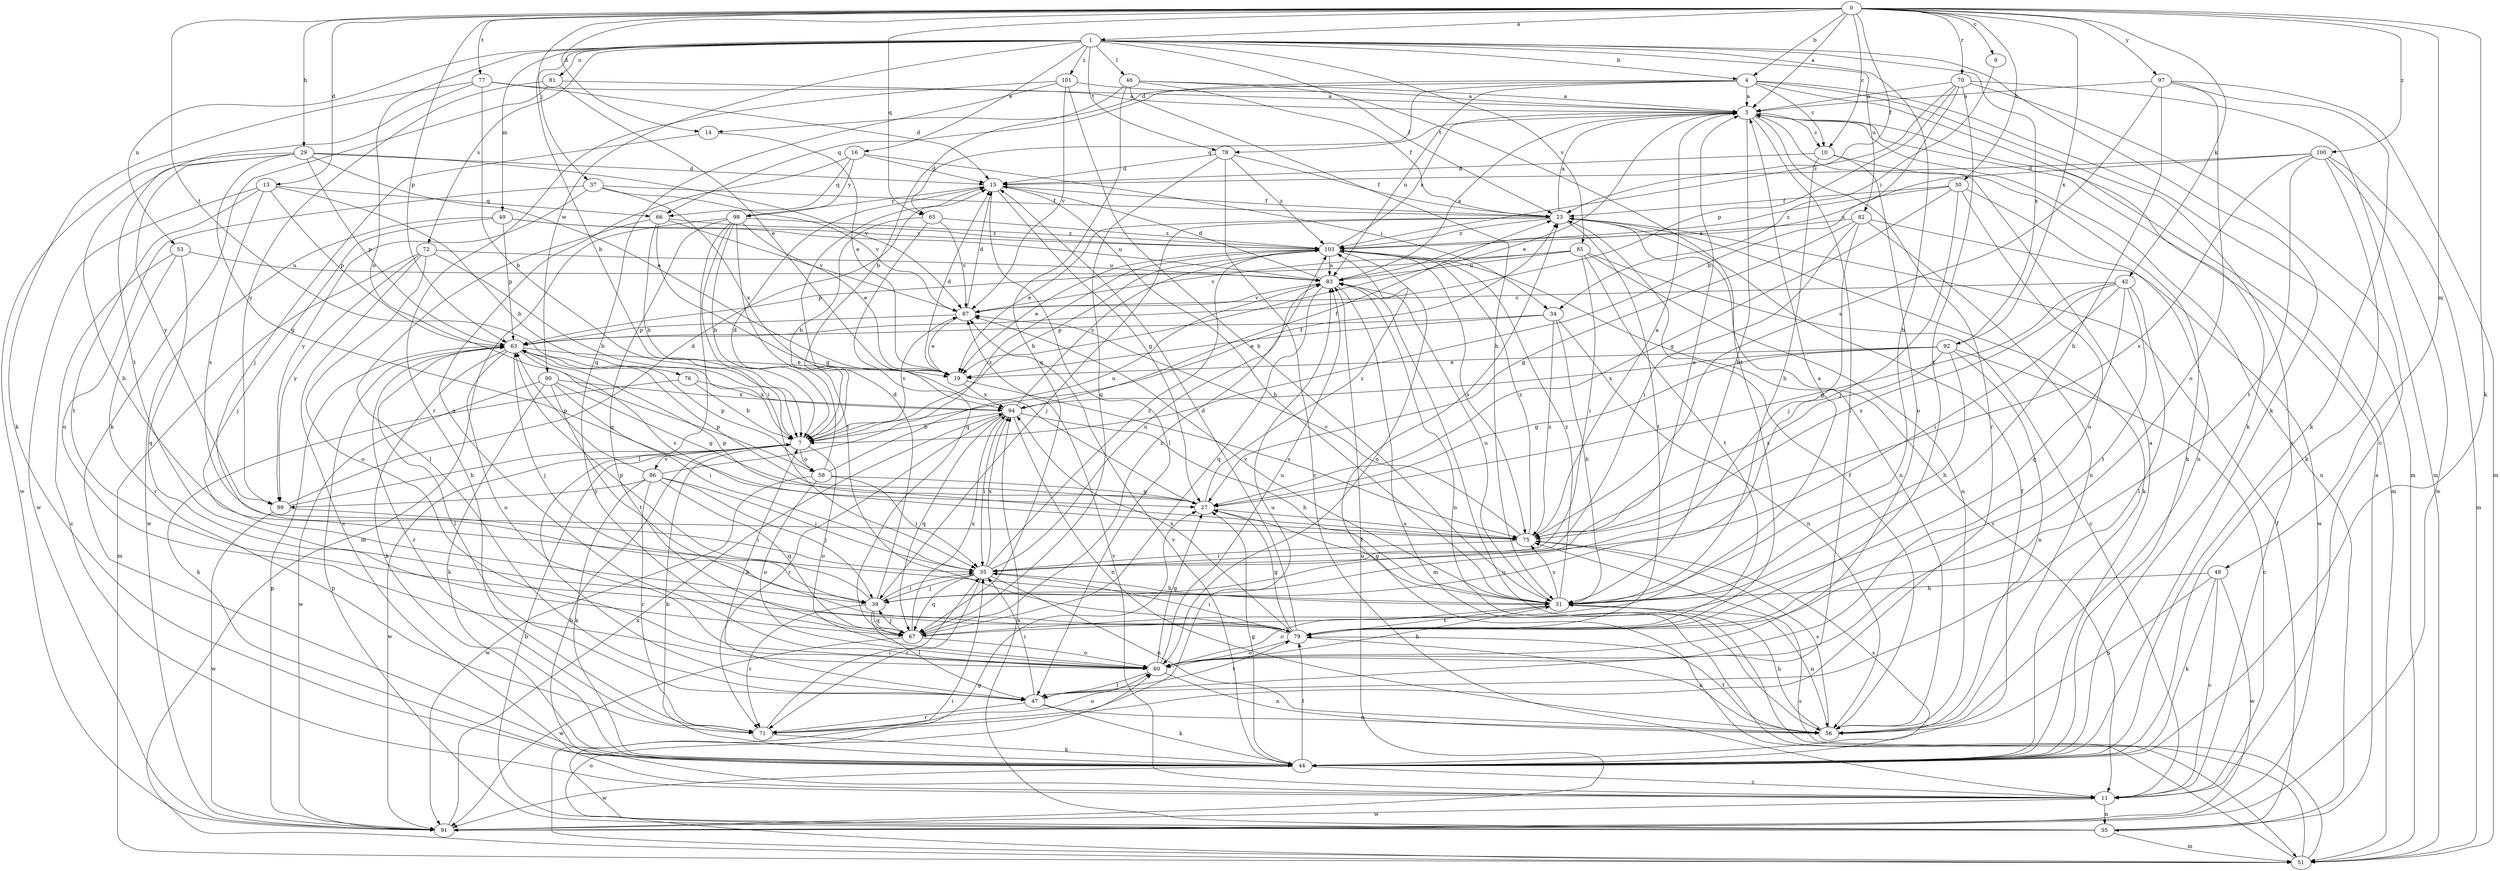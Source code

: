 strict digraph  {
0;
1;
3;
4;
7;
9;
10;
11;
13;
14;
15;
16;
19;
23;
27;
29;
30;
31;
34;
35;
37;
39;
42;
44;
46;
47;
48;
49;
51;
53;
55;
56;
58;
60;
63;
65;
66;
67;
70;
71;
72;
75;
76;
77;
78;
79;
81;
82;
83;
85;
86;
87;
90;
91;
92;
94;
97;
98;
99;
100;
101;
103;
0 -> 1  [label=a];
0 -> 3  [label=a];
0 -> 4  [label=b];
0 -> 9  [label=c];
0 -> 10  [label=c];
0 -> 13  [label=d];
0 -> 14  [label=d];
0 -> 23  [label=f];
0 -> 29  [label=h];
0 -> 30  [label=h];
0 -> 37  [label=j];
0 -> 42  [label=k];
0 -> 44  [label=k];
0 -> 48  [label=m];
0 -> 63  [label=p];
0 -> 65  [label=q];
0 -> 70  [label=r];
0 -> 76  [label=t];
0 -> 77  [label=t];
0 -> 92  [label=x];
0 -> 97  [label=y];
0 -> 100  [label=z];
1 -> 4  [label=b];
1 -> 7  [label=b];
1 -> 16  [label=e];
1 -> 23  [label=f];
1 -> 31  [label=h];
1 -> 44  [label=k];
1 -> 46  [label=l];
1 -> 49  [label=m];
1 -> 53  [label=n];
1 -> 58  [label=o];
1 -> 72  [label=s];
1 -> 78  [label=t];
1 -> 81  [label=u];
1 -> 82  [label=u];
1 -> 85  [label=v];
1 -> 90  [label=w];
1 -> 92  [label=x];
1 -> 101  [label=z];
3 -> 10  [label=c];
3 -> 19  [label=e];
3 -> 31  [label=h];
3 -> 47  [label=l];
3 -> 51  [label=m];
3 -> 55  [label=n];
3 -> 71  [label=r];
3 -> 78  [label=t];
4 -> 3  [label=a];
4 -> 10  [label=c];
4 -> 11  [label=c];
4 -> 14  [label=d];
4 -> 44  [label=k];
4 -> 51  [label=m];
4 -> 65  [label=q];
4 -> 66  [label=q];
4 -> 83  [label=u];
7 -> 23  [label=f];
7 -> 58  [label=o];
7 -> 60  [label=o];
7 -> 86  [label=v];
7 -> 87  [label=v];
7 -> 91  [label=w];
9 -> 34  [label=i];
10 -> 15  [label=d];
10 -> 31  [label=h];
10 -> 44  [label=k];
10 -> 60  [label=o];
11 -> 7  [label=b];
11 -> 55  [label=n];
11 -> 87  [label=v];
11 -> 91  [label=w];
13 -> 7  [label=b];
13 -> 63  [label=p];
13 -> 66  [label=q];
13 -> 75  [label=s];
13 -> 79  [label=t];
13 -> 91  [label=w];
14 -> 19  [label=e];
14 -> 39  [label=j];
15 -> 23  [label=f];
15 -> 27  [label=g];
15 -> 31  [label=h];
15 -> 47  [label=l];
15 -> 98  [label=y];
16 -> 15  [label=d];
16 -> 34  [label=i];
16 -> 60  [label=o];
16 -> 66  [label=q];
16 -> 98  [label=y];
19 -> 15  [label=d];
19 -> 75  [label=s];
19 -> 94  [label=x];
23 -> 3  [label=a];
23 -> 19  [label=e];
23 -> 39  [label=j];
23 -> 44  [label=k];
23 -> 56  [label=n];
23 -> 79  [label=t];
23 -> 103  [label=z];
27 -> 63  [label=p];
27 -> 75  [label=s];
27 -> 103  [label=z];
29 -> 15  [label=d];
29 -> 19  [label=e];
29 -> 27  [label=g];
29 -> 31  [label=h];
29 -> 63  [label=p];
29 -> 87  [label=v];
29 -> 91  [label=w];
29 -> 99  [label=y];
30 -> 23  [label=f];
30 -> 27  [label=g];
30 -> 39  [label=j];
30 -> 56  [label=n];
30 -> 60  [label=o];
30 -> 103  [label=z];
31 -> 27  [label=g];
31 -> 56  [label=n];
31 -> 60  [label=o];
31 -> 75  [label=s];
31 -> 79  [label=t];
31 -> 83  [label=u];
31 -> 87  [label=v];
31 -> 103  [label=z];
34 -> 19  [label=e];
34 -> 31  [label=h];
34 -> 56  [label=n];
34 -> 63  [label=p];
34 -> 75  [label=s];
35 -> 31  [label=h];
35 -> 39  [label=j];
35 -> 56  [label=n];
35 -> 67  [label=q];
35 -> 71  [label=r];
35 -> 83  [label=u];
35 -> 94  [label=x];
35 -> 103  [label=z];
37 -> 23  [label=f];
37 -> 60  [label=o];
37 -> 87  [label=v];
37 -> 94  [label=x];
37 -> 99  [label=y];
39 -> 3  [label=a];
39 -> 15  [label=d];
39 -> 35  [label=i];
39 -> 47  [label=l];
39 -> 63  [label=p];
39 -> 67  [label=q];
39 -> 71  [label=r];
42 -> 27  [label=g];
42 -> 35  [label=i];
42 -> 47  [label=l];
42 -> 67  [label=q];
42 -> 75  [label=s];
42 -> 79  [label=t];
42 -> 87  [label=v];
44 -> 3  [label=a];
44 -> 7  [label=b];
44 -> 11  [label=c];
44 -> 23  [label=f];
44 -> 27  [label=g];
44 -> 75  [label=s];
44 -> 79  [label=t];
44 -> 87  [label=v];
44 -> 91  [label=w];
46 -> 3  [label=a];
46 -> 7  [label=b];
46 -> 23  [label=f];
46 -> 31  [label=h];
46 -> 67  [label=q];
46 -> 79  [label=t];
47 -> 7  [label=b];
47 -> 35  [label=i];
47 -> 44  [label=k];
47 -> 56  [label=n];
47 -> 71  [label=r];
47 -> 79  [label=t];
48 -> 11  [label=c];
48 -> 31  [label=h];
48 -> 44  [label=k];
48 -> 56  [label=n];
48 -> 91  [label=w];
49 -> 39  [label=j];
49 -> 63  [label=p];
49 -> 83  [label=u];
49 -> 91  [label=w];
49 -> 103  [label=z];
51 -> 23  [label=f];
51 -> 27  [label=g];
51 -> 60  [label=o];
51 -> 75  [label=s];
51 -> 83  [label=u];
53 -> 11  [label=c];
53 -> 67  [label=q];
53 -> 71  [label=r];
53 -> 83  [label=u];
55 -> 3  [label=a];
55 -> 7  [label=b];
55 -> 23  [label=f];
55 -> 35  [label=i];
55 -> 51  [label=m];
55 -> 63  [label=p];
55 -> 94  [label=x];
56 -> 23  [label=f];
56 -> 31  [label=h];
56 -> 75  [label=s];
56 -> 79  [label=t];
58 -> 15  [label=d];
58 -> 27  [label=g];
58 -> 35  [label=i];
58 -> 60  [label=o];
58 -> 63  [label=p];
58 -> 83  [label=u];
58 -> 91  [label=w];
60 -> 27  [label=g];
60 -> 31  [label=h];
60 -> 47  [label=l];
60 -> 56  [label=n];
60 -> 83  [label=u];
63 -> 19  [label=e];
63 -> 39  [label=j];
63 -> 44  [label=k];
63 -> 47  [label=l];
63 -> 60  [label=o];
63 -> 71  [label=r];
63 -> 75  [label=s];
65 -> 7  [label=b];
65 -> 67  [label=q];
65 -> 87  [label=v];
65 -> 103  [label=z];
66 -> 7  [label=b];
66 -> 27  [label=g];
66 -> 47  [label=l];
66 -> 87  [label=v];
66 -> 103  [label=z];
67 -> 3  [label=a];
67 -> 39  [label=j];
67 -> 60  [label=o];
67 -> 91  [label=w];
67 -> 94  [label=x];
67 -> 103  [label=z];
70 -> 3  [label=a];
70 -> 7  [label=b];
70 -> 11  [label=c];
70 -> 51  [label=m];
70 -> 63  [label=p];
70 -> 79  [label=t];
70 -> 103  [label=z];
71 -> 35  [label=i];
71 -> 44  [label=k];
71 -> 60  [label=o];
71 -> 83  [label=u];
72 -> 7  [label=b];
72 -> 11  [label=c];
72 -> 51  [label=m];
72 -> 60  [label=o];
72 -> 83  [label=u];
72 -> 99  [label=y];
75 -> 3  [label=a];
75 -> 35  [label=i];
75 -> 63  [label=p];
75 -> 87  [label=v];
75 -> 103  [label=z];
76 -> 7  [label=b];
76 -> 44  [label=k];
76 -> 94  [label=x];
77 -> 3  [label=a];
77 -> 7  [label=b];
77 -> 15  [label=d];
77 -> 44  [label=k];
77 -> 79  [label=t];
78 -> 11  [label=c];
78 -> 15  [label=d];
78 -> 23  [label=f];
78 -> 67  [label=q];
78 -> 103  [label=z];
79 -> 15  [label=d];
79 -> 27  [label=g];
79 -> 35  [label=i];
79 -> 56  [label=n];
79 -> 60  [label=o];
79 -> 94  [label=x];
81 -> 3  [label=a];
81 -> 19  [label=e];
81 -> 44  [label=k];
81 -> 99  [label=y];
82 -> 27  [label=g];
82 -> 35  [label=i];
82 -> 39  [label=j];
82 -> 56  [label=n];
82 -> 91  [label=w];
82 -> 103  [label=z];
83 -> 3  [label=a];
83 -> 15  [label=d];
83 -> 51  [label=m];
83 -> 56  [label=n];
83 -> 67  [label=q];
83 -> 87  [label=v];
85 -> 11  [label=c];
85 -> 35  [label=i];
85 -> 56  [label=n];
85 -> 63  [label=p];
85 -> 79  [label=t];
85 -> 83  [label=u];
85 -> 87  [label=v];
86 -> 35  [label=i];
86 -> 39  [label=j];
86 -> 44  [label=k];
86 -> 63  [label=p];
86 -> 67  [label=q];
86 -> 71  [label=r];
86 -> 99  [label=y];
86 -> 103  [label=z];
87 -> 15  [label=d];
87 -> 19  [label=e];
87 -> 63  [label=p];
90 -> 27  [label=g];
90 -> 35  [label=i];
90 -> 44  [label=k];
90 -> 79  [label=t];
90 -> 91  [label=w];
90 -> 94  [label=x];
91 -> 63  [label=p];
91 -> 83  [label=u];
91 -> 94  [label=x];
92 -> 11  [label=c];
92 -> 19  [label=e];
92 -> 27  [label=g];
92 -> 31  [label=h];
92 -> 56  [label=n];
92 -> 75  [label=s];
92 -> 94  [label=x];
94 -> 7  [label=b];
94 -> 23  [label=f];
94 -> 31  [label=h];
94 -> 35  [label=i];
94 -> 56  [label=n];
94 -> 67  [label=q];
94 -> 71  [label=r];
94 -> 103  [label=z];
97 -> 3  [label=a];
97 -> 31  [label=h];
97 -> 44  [label=k];
97 -> 51  [label=m];
97 -> 60  [label=o];
97 -> 75  [label=s];
98 -> 7  [label=b];
98 -> 19  [label=e];
98 -> 35  [label=i];
98 -> 47  [label=l];
98 -> 51  [label=m];
98 -> 67  [label=q];
98 -> 79  [label=t];
98 -> 103  [label=z];
99 -> 7  [label=b];
99 -> 15  [label=d];
99 -> 35  [label=i];
99 -> 91  [label=w];
100 -> 15  [label=d];
100 -> 44  [label=k];
100 -> 51  [label=m];
100 -> 75  [label=s];
100 -> 79  [label=t];
100 -> 83  [label=u];
100 -> 91  [label=w];
101 -> 3  [label=a];
101 -> 31  [label=h];
101 -> 67  [label=q];
101 -> 71  [label=r];
101 -> 87  [label=v];
103 -> 3  [label=a];
103 -> 7  [label=b];
103 -> 11  [label=c];
103 -> 19  [label=e];
103 -> 60  [label=o];
103 -> 75  [label=s];
103 -> 83  [label=u];
}
